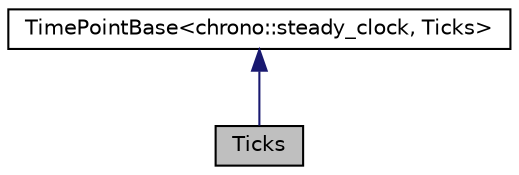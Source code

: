 digraph "Ticks"
{
  edge [fontname="Helvetica",fontsize="10",labelfontname="Helvetica",labelfontsize="10"];
  node [fontname="Helvetica",fontsize="10",shape=record];
  Node2 [label="Ticks",height=0.2,width=0.4,color="black", fillcolor="grey75", style="filled", fontcolor="black"];
  Node3 [label="TimePointBase\<chrono::steady_clock, Ticks\>",height=0.2,width=0.4,color="black", fillcolor="white", style="filled",URL="$classaworx_1_1lib_1_1time_1_1TimePointBase.html"];
  Node3 -> Node2 [dir="back",color="midnightblue",fontsize="10",style="solid",fontname="Helvetica"];
}

